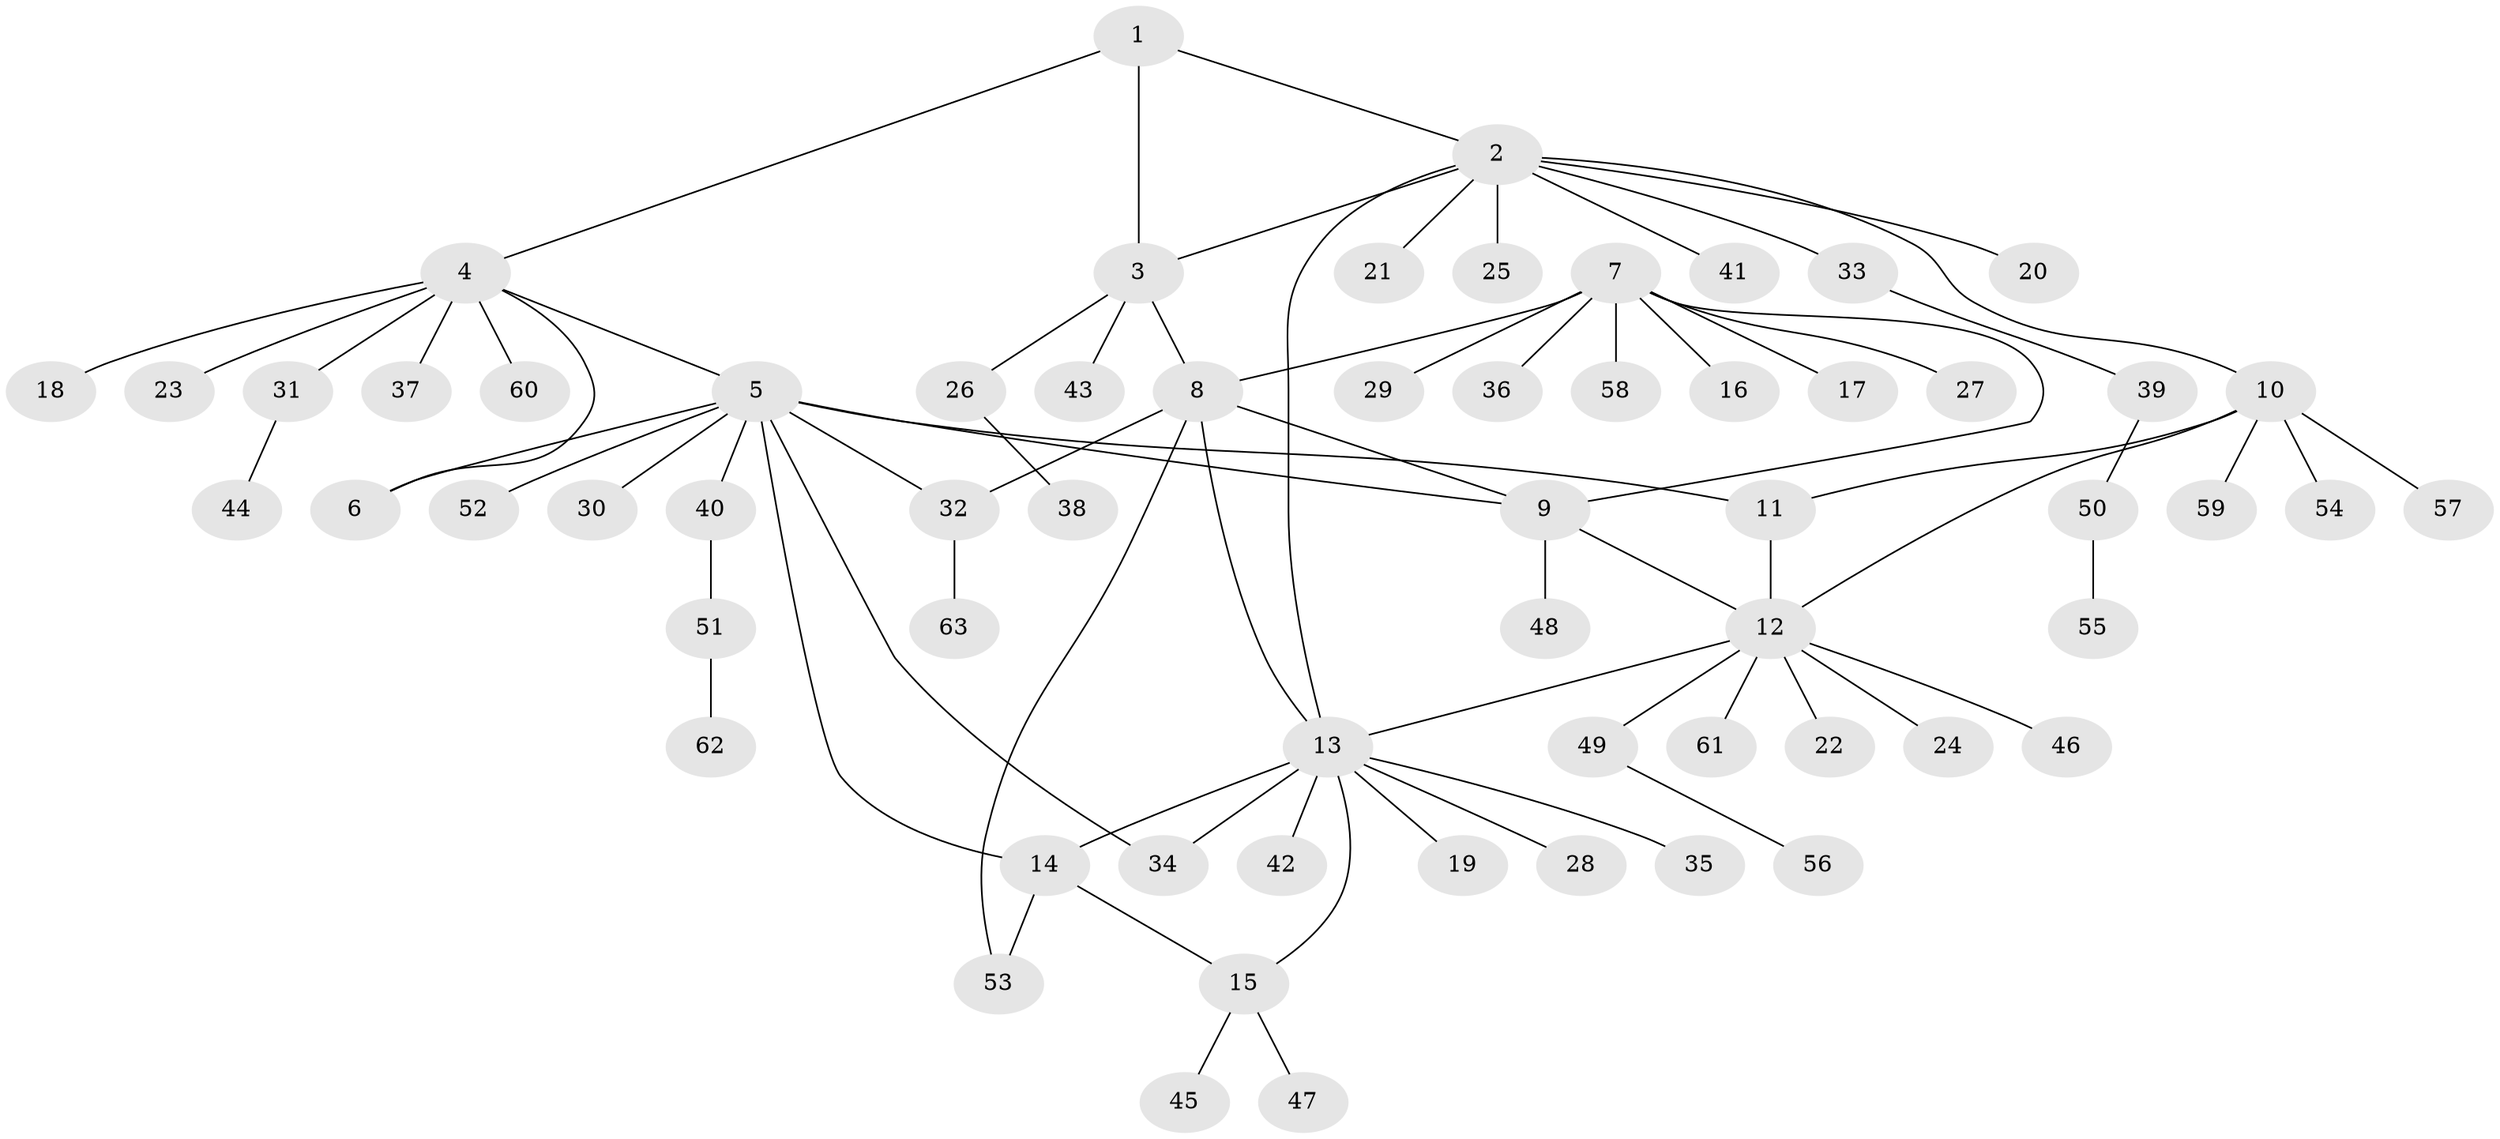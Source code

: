 // Generated by graph-tools (version 1.1) at 2025/54/03/09/25 04:54:47]
// undirected, 63 vertices, 76 edges
graph export_dot {
graph [start="1"]
  node [color=gray90,style=filled];
  1;
  2;
  3;
  4;
  5;
  6;
  7;
  8;
  9;
  10;
  11;
  12;
  13;
  14;
  15;
  16;
  17;
  18;
  19;
  20;
  21;
  22;
  23;
  24;
  25;
  26;
  27;
  28;
  29;
  30;
  31;
  32;
  33;
  34;
  35;
  36;
  37;
  38;
  39;
  40;
  41;
  42;
  43;
  44;
  45;
  46;
  47;
  48;
  49;
  50;
  51;
  52;
  53;
  54;
  55;
  56;
  57;
  58;
  59;
  60;
  61;
  62;
  63;
  1 -- 2;
  1 -- 3;
  1 -- 4;
  2 -- 3;
  2 -- 10;
  2 -- 13;
  2 -- 20;
  2 -- 21;
  2 -- 25;
  2 -- 33;
  2 -- 41;
  3 -- 8;
  3 -- 26;
  3 -- 43;
  4 -- 5;
  4 -- 6;
  4 -- 18;
  4 -- 23;
  4 -- 31;
  4 -- 37;
  4 -- 60;
  5 -- 6;
  5 -- 9;
  5 -- 11;
  5 -- 14;
  5 -- 30;
  5 -- 32;
  5 -- 34;
  5 -- 40;
  5 -- 52;
  7 -- 8;
  7 -- 9;
  7 -- 16;
  7 -- 17;
  7 -- 27;
  7 -- 29;
  7 -- 36;
  7 -- 58;
  8 -- 9;
  8 -- 13;
  8 -- 32;
  8 -- 53;
  9 -- 12;
  9 -- 48;
  10 -- 11;
  10 -- 12;
  10 -- 54;
  10 -- 57;
  10 -- 59;
  11 -- 12;
  12 -- 13;
  12 -- 22;
  12 -- 24;
  12 -- 46;
  12 -- 49;
  12 -- 61;
  13 -- 14;
  13 -- 15;
  13 -- 19;
  13 -- 28;
  13 -- 34;
  13 -- 35;
  13 -- 42;
  14 -- 15;
  14 -- 53;
  15 -- 45;
  15 -- 47;
  26 -- 38;
  31 -- 44;
  32 -- 63;
  33 -- 39;
  39 -- 50;
  40 -- 51;
  49 -- 56;
  50 -- 55;
  51 -- 62;
}
